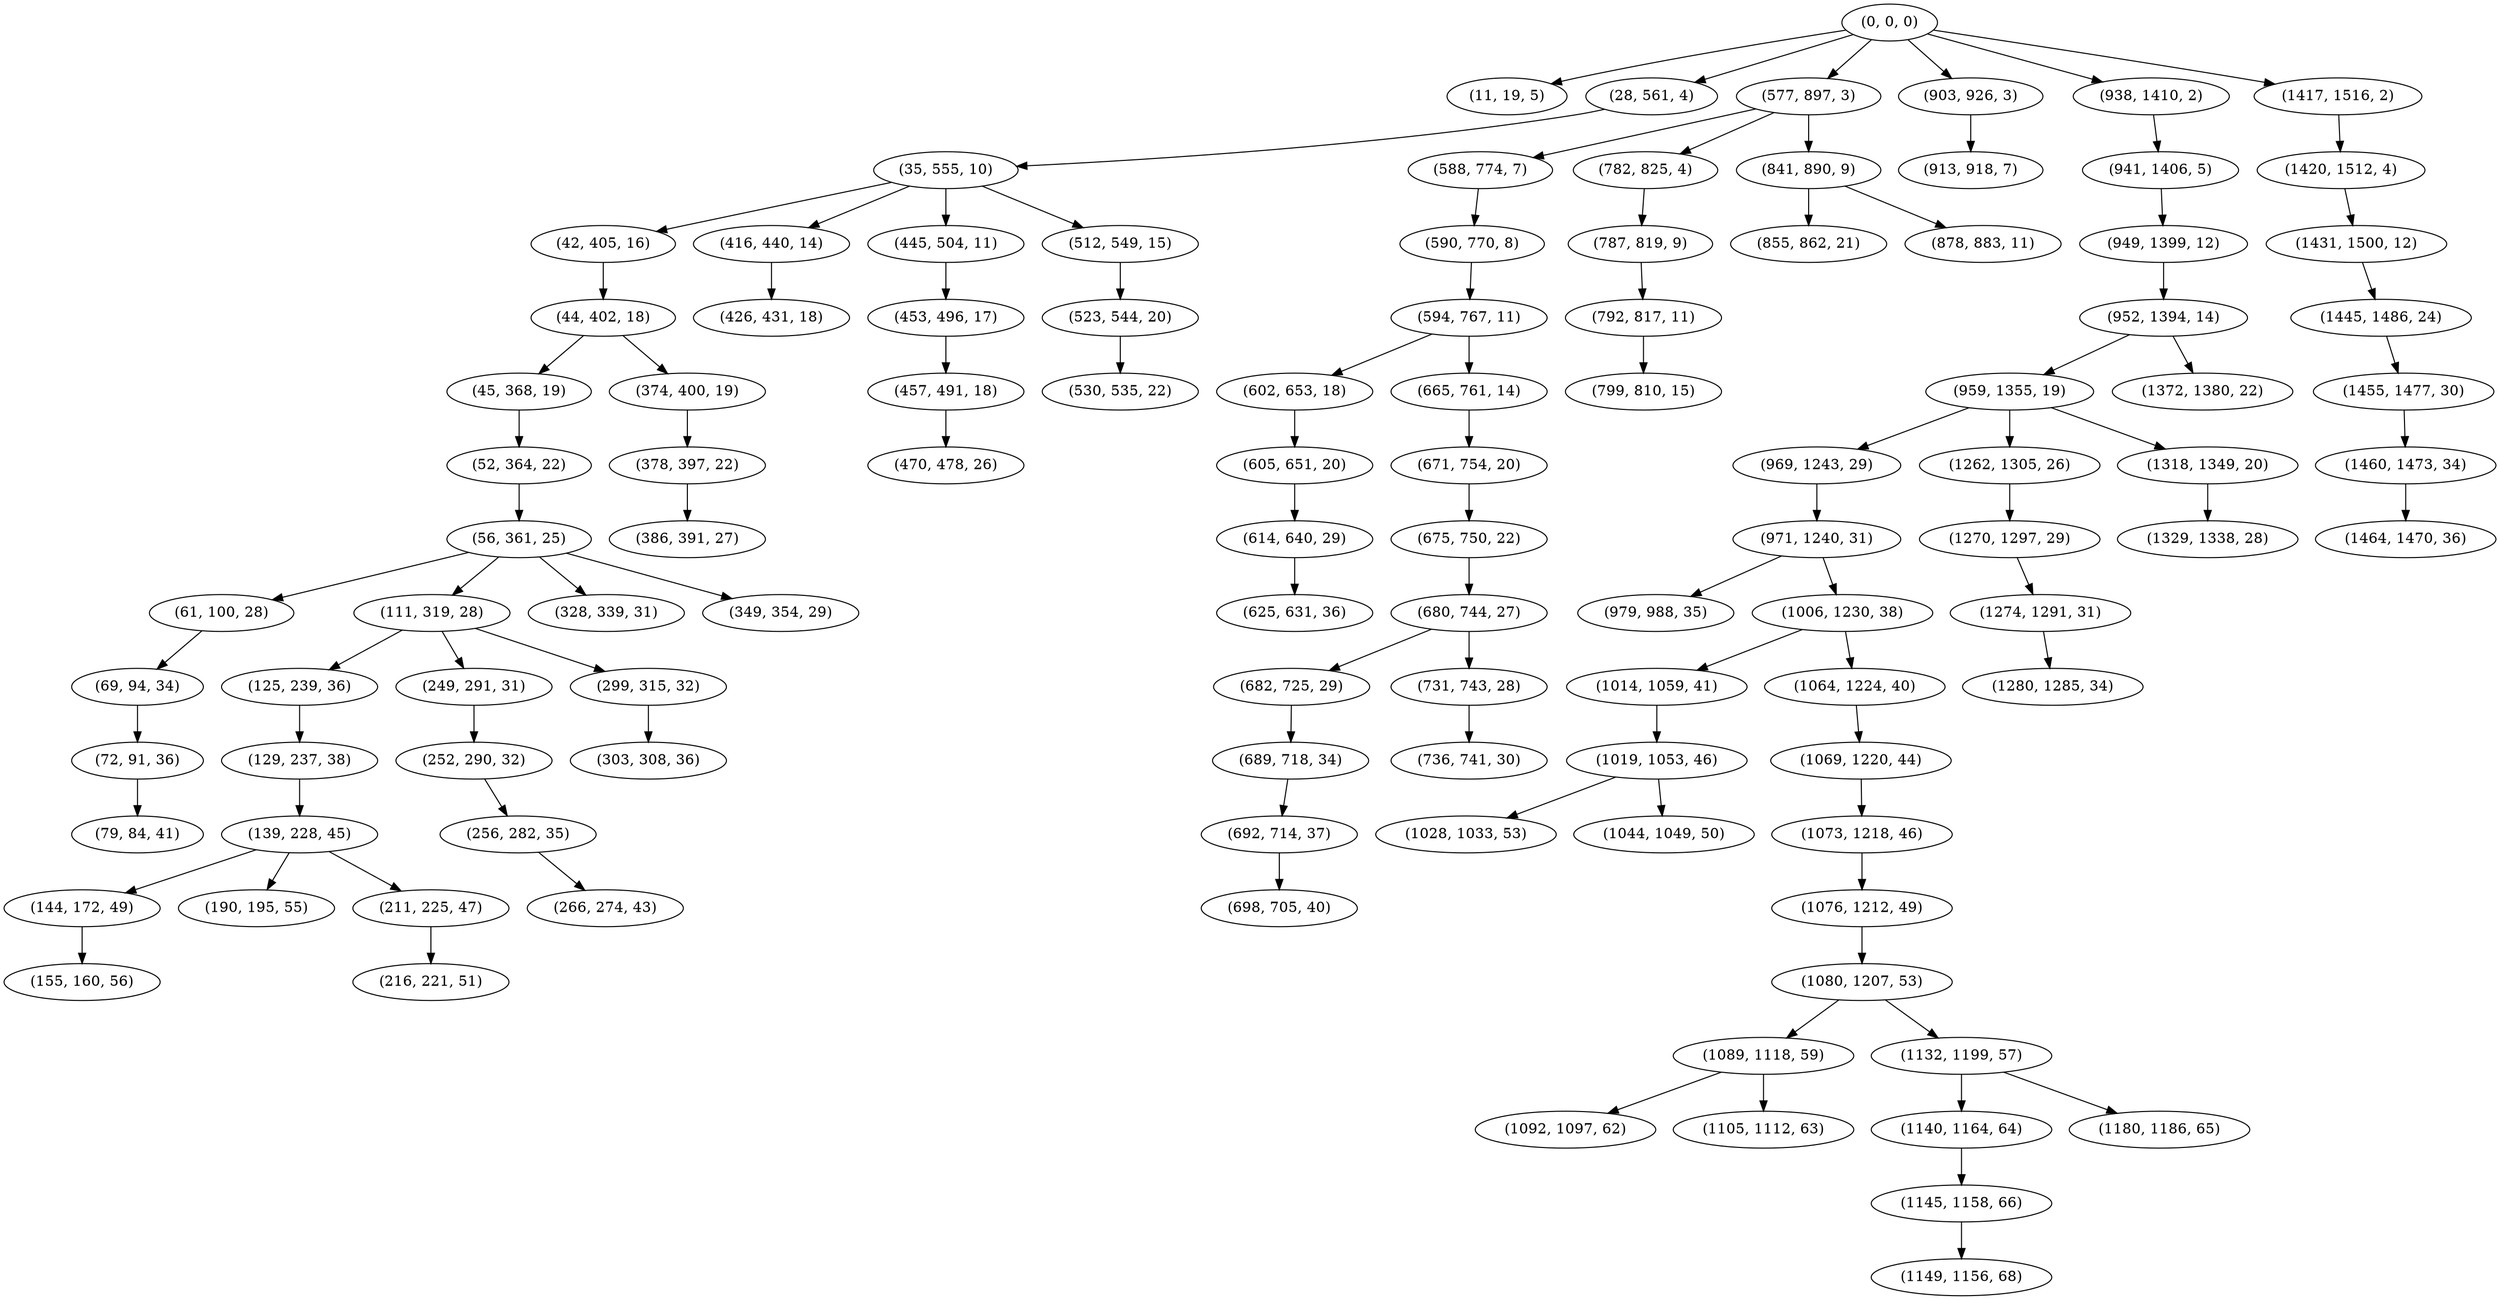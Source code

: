 digraph tree {
    "(0, 0, 0)";
    "(11, 19, 5)";
    "(28, 561, 4)";
    "(35, 555, 10)";
    "(42, 405, 16)";
    "(44, 402, 18)";
    "(45, 368, 19)";
    "(52, 364, 22)";
    "(56, 361, 25)";
    "(61, 100, 28)";
    "(69, 94, 34)";
    "(72, 91, 36)";
    "(79, 84, 41)";
    "(111, 319, 28)";
    "(125, 239, 36)";
    "(129, 237, 38)";
    "(139, 228, 45)";
    "(144, 172, 49)";
    "(155, 160, 56)";
    "(190, 195, 55)";
    "(211, 225, 47)";
    "(216, 221, 51)";
    "(249, 291, 31)";
    "(252, 290, 32)";
    "(256, 282, 35)";
    "(266, 274, 43)";
    "(299, 315, 32)";
    "(303, 308, 36)";
    "(328, 339, 31)";
    "(349, 354, 29)";
    "(374, 400, 19)";
    "(378, 397, 22)";
    "(386, 391, 27)";
    "(416, 440, 14)";
    "(426, 431, 18)";
    "(445, 504, 11)";
    "(453, 496, 17)";
    "(457, 491, 18)";
    "(470, 478, 26)";
    "(512, 549, 15)";
    "(523, 544, 20)";
    "(530, 535, 22)";
    "(577, 897, 3)";
    "(588, 774, 7)";
    "(590, 770, 8)";
    "(594, 767, 11)";
    "(602, 653, 18)";
    "(605, 651, 20)";
    "(614, 640, 29)";
    "(625, 631, 36)";
    "(665, 761, 14)";
    "(671, 754, 20)";
    "(675, 750, 22)";
    "(680, 744, 27)";
    "(682, 725, 29)";
    "(689, 718, 34)";
    "(692, 714, 37)";
    "(698, 705, 40)";
    "(731, 743, 28)";
    "(736, 741, 30)";
    "(782, 825, 4)";
    "(787, 819, 9)";
    "(792, 817, 11)";
    "(799, 810, 15)";
    "(841, 890, 9)";
    "(855, 862, 21)";
    "(878, 883, 11)";
    "(903, 926, 3)";
    "(913, 918, 7)";
    "(938, 1410, 2)";
    "(941, 1406, 5)";
    "(949, 1399, 12)";
    "(952, 1394, 14)";
    "(959, 1355, 19)";
    "(969, 1243, 29)";
    "(971, 1240, 31)";
    "(979, 988, 35)";
    "(1006, 1230, 38)";
    "(1014, 1059, 41)";
    "(1019, 1053, 46)";
    "(1028, 1033, 53)";
    "(1044, 1049, 50)";
    "(1064, 1224, 40)";
    "(1069, 1220, 44)";
    "(1073, 1218, 46)";
    "(1076, 1212, 49)";
    "(1080, 1207, 53)";
    "(1089, 1118, 59)";
    "(1092, 1097, 62)";
    "(1105, 1112, 63)";
    "(1132, 1199, 57)";
    "(1140, 1164, 64)";
    "(1145, 1158, 66)";
    "(1149, 1156, 68)";
    "(1180, 1186, 65)";
    "(1262, 1305, 26)";
    "(1270, 1297, 29)";
    "(1274, 1291, 31)";
    "(1280, 1285, 34)";
    "(1318, 1349, 20)";
    "(1329, 1338, 28)";
    "(1372, 1380, 22)";
    "(1417, 1516, 2)";
    "(1420, 1512, 4)";
    "(1431, 1500, 12)";
    "(1445, 1486, 24)";
    "(1455, 1477, 30)";
    "(1460, 1473, 34)";
    "(1464, 1470, 36)";
    "(0, 0, 0)" -> "(11, 19, 5)";
    "(0, 0, 0)" -> "(28, 561, 4)";
    "(0, 0, 0)" -> "(577, 897, 3)";
    "(0, 0, 0)" -> "(903, 926, 3)";
    "(0, 0, 0)" -> "(938, 1410, 2)";
    "(0, 0, 0)" -> "(1417, 1516, 2)";
    "(28, 561, 4)" -> "(35, 555, 10)";
    "(35, 555, 10)" -> "(42, 405, 16)";
    "(35, 555, 10)" -> "(416, 440, 14)";
    "(35, 555, 10)" -> "(445, 504, 11)";
    "(35, 555, 10)" -> "(512, 549, 15)";
    "(42, 405, 16)" -> "(44, 402, 18)";
    "(44, 402, 18)" -> "(45, 368, 19)";
    "(44, 402, 18)" -> "(374, 400, 19)";
    "(45, 368, 19)" -> "(52, 364, 22)";
    "(52, 364, 22)" -> "(56, 361, 25)";
    "(56, 361, 25)" -> "(61, 100, 28)";
    "(56, 361, 25)" -> "(111, 319, 28)";
    "(56, 361, 25)" -> "(328, 339, 31)";
    "(56, 361, 25)" -> "(349, 354, 29)";
    "(61, 100, 28)" -> "(69, 94, 34)";
    "(69, 94, 34)" -> "(72, 91, 36)";
    "(72, 91, 36)" -> "(79, 84, 41)";
    "(111, 319, 28)" -> "(125, 239, 36)";
    "(111, 319, 28)" -> "(249, 291, 31)";
    "(111, 319, 28)" -> "(299, 315, 32)";
    "(125, 239, 36)" -> "(129, 237, 38)";
    "(129, 237, 38)" -> "(139, 228, 45)";
    "(139, 228, 45)" -> "(144, 172, 49)";
    "(139, 228, 45)" -> "(190, 195, 55)";
    "(139, 228, 45)" -> "(211, 225, 47)";
    "(144, 172, 49)" -> "(155, 160, 56)";
    "(211, 225, 47)" -> "(216, 221, 51)";
    "(249, 291, 31)" -> "(252, 290, 32)";
    "(252, 290, 32)" -> "(256, 282, 35)";
    "(256, 282, 35)" -> "(266, 274, 43)";
    "(299, 315, 32)" -> "(303, 308, 36)";
    "(374, 400, 19)" -> "(378, 397, 22)";
    "(378, 397, 22)" -> "(386, 391, 27)";
    "(416, 440, 14)" -> "(426, 431, 18)";
    "(445, 504, 11)" -> "(453, 496, 17)";
    "(453, 496, 17)" -> "(457, 491, 18)";
    "(457, 491, 18)" -> "(470, 478, 26)";
    "(512, 549, 15)" -> "(523, 544, 20)";
    "(523, 544, 20)" -> "(530, 535, 22)";
    "(577, 897, 3)" -> "(588, 774, 7)";
    "(577, 897, 3)" -> "(782, 825, 4)";
    "(577, 897, 3)" -> "(841, 890, 9)";
    "(588, 774, 7)" -> "(590, 770, 8)";
    "(590, 770, 8)" -> "(594, 767, 11)";
    "(594, 767, 11)" -> "(602, 653, 18)";
    "(594, 767, 11)" -> "(665, 761, 14)";
    "(602, 653, 18)" -> "(605, 651, 20)";
    "(605, 651, 20)" -> "(614, 640, 29)";
    "(614, 640, 29)" -> "(625, 631, 36)";
    "(665, 761, 14)" -> "(671, 754, 20)";
    "(671, 754, 20)" -> "(675, 750, 22)";
    "(675, 750, 22)" -> "(680, 744, 27)";
    "(680, 744, 27)" -> "(682, 725, 29)";
    "(680, 744, 27)" -> "(731, 743, 28)";
    "(682, 725, 29)" -> "(689, 718, 34)";
    "(689, 718, 34)" -> "(692, 714, 37)";
    "(692, 714, 37)" -> "(698, 705, 40)";
    "(731, 743, 28)" -> "(736, 741, 30)";
    "(782, 825, 4)" -> "(787, 819, 9)";
    "(787, 819, 9)" -> "(792, 817, 11)";
    "(792, 817, 11)" -> "(799, 810, 15)";
    "(841, 890, 9)" -> "(855, 862, 21)";
    "(841, 890, 9)" -> "(878, 883, 11)";
    "(903, 926, 3)" -> "(913, 918, 7)";
    "(938, 1410, 2)" -> "(941, 1406, 5)";
    "(941, 1406, 5)" -> "(949, 1399, 12)";
    "(949, 1399, 12)" -> "(952, 1394, 14)";
    "(952, 1394, 14)" -> "(959, 1355, 19)";
    "(952, 1394, 14)" -> "(1372, 1380, 22)";
    "(959, 1355, 19)" -> "(969, 1243, 29)";
    "(959, 1355, 19)" -> "(1262, 1305, 26)";
    "(959, 1355, 19)" -> "(1318, 1349, 20)";
    "(969, 1243, 29)" -> "(971, 1240, 31)";
    "(971, 1240, 31)" -> "(979, 988, 35)";
    "(971, 1240, 31)" -> "(1006, 1230, 38)";
    "(1006, 1230, 38)" -> "(1014, 1059, 41)";
    "(1006, 1230, 38)" -> "(1064, 1224, 40)";
    "(1014, 1059, 41)" -> "(1019, 1053, 46)";
    "(1019, 1053, 46)" -> "(1028, 1033, 53)";
    "(1019, 1053, 46)" -> "(1044, 1049, 50)";
    "(1064, 1224, 40)" -> "(1069, 1220, 44)";
    "(1069, 1220, 44)" -> "(1073, 1218, 46)";
    "(1073, 1218, 46)" -> "(1076, 1212, 49)";
    "(1076, 1212, 49)" -> "(1080, 1207, 53)";
    "(1080, 1207, 53)" -> "(1089, 1118, 59)";
    "(1080, 1207, 53)" -> "(1132, 1199, 57)";
    "(1089, 1118, 59)" -> "(1092, 1097, 62)";
    "(1089, 1118, 59)" -> "(1105, 1112, 63)";
    "(1132, 1199, 57)" -> "(1140, 1164, 64)";
    "(1132, 1199, 57)" -> "(1180, 1186, 65)";
    "(1140, 1164, 64)" -> "(1145, 1158, 66)";
    "(1145, 1158, 66)" -> "(1149, 1156, 68)";
    "(1262, 1305, 26)" -> "(1270, 1297, 29)";
    "(1270, 1297, 29)" -> "(1274, 1291, 31)";
    "(1274, 1291, 31)" -> "(1280, 1285, 34)";
    "(1318, 1349, 20)" -> "(1329, 1338, 28)";
    "(1417, 1516, 2)" -> "(1420, 1512, 4)";
    "(1420, 1512, 4)" -> "(1431, 1500, 12)";
    "(1431, 1500, 12)" -> "(1445, 1486, 24)";
    "(1445, 1486, 24)" -> "(1455, 1477, 30)";
    "(1455, 1477, 30)" -> "(1460, 1473, 34)";
    "(1460, 1473, 34)" -> "(1464, 1470, 36)";
}
